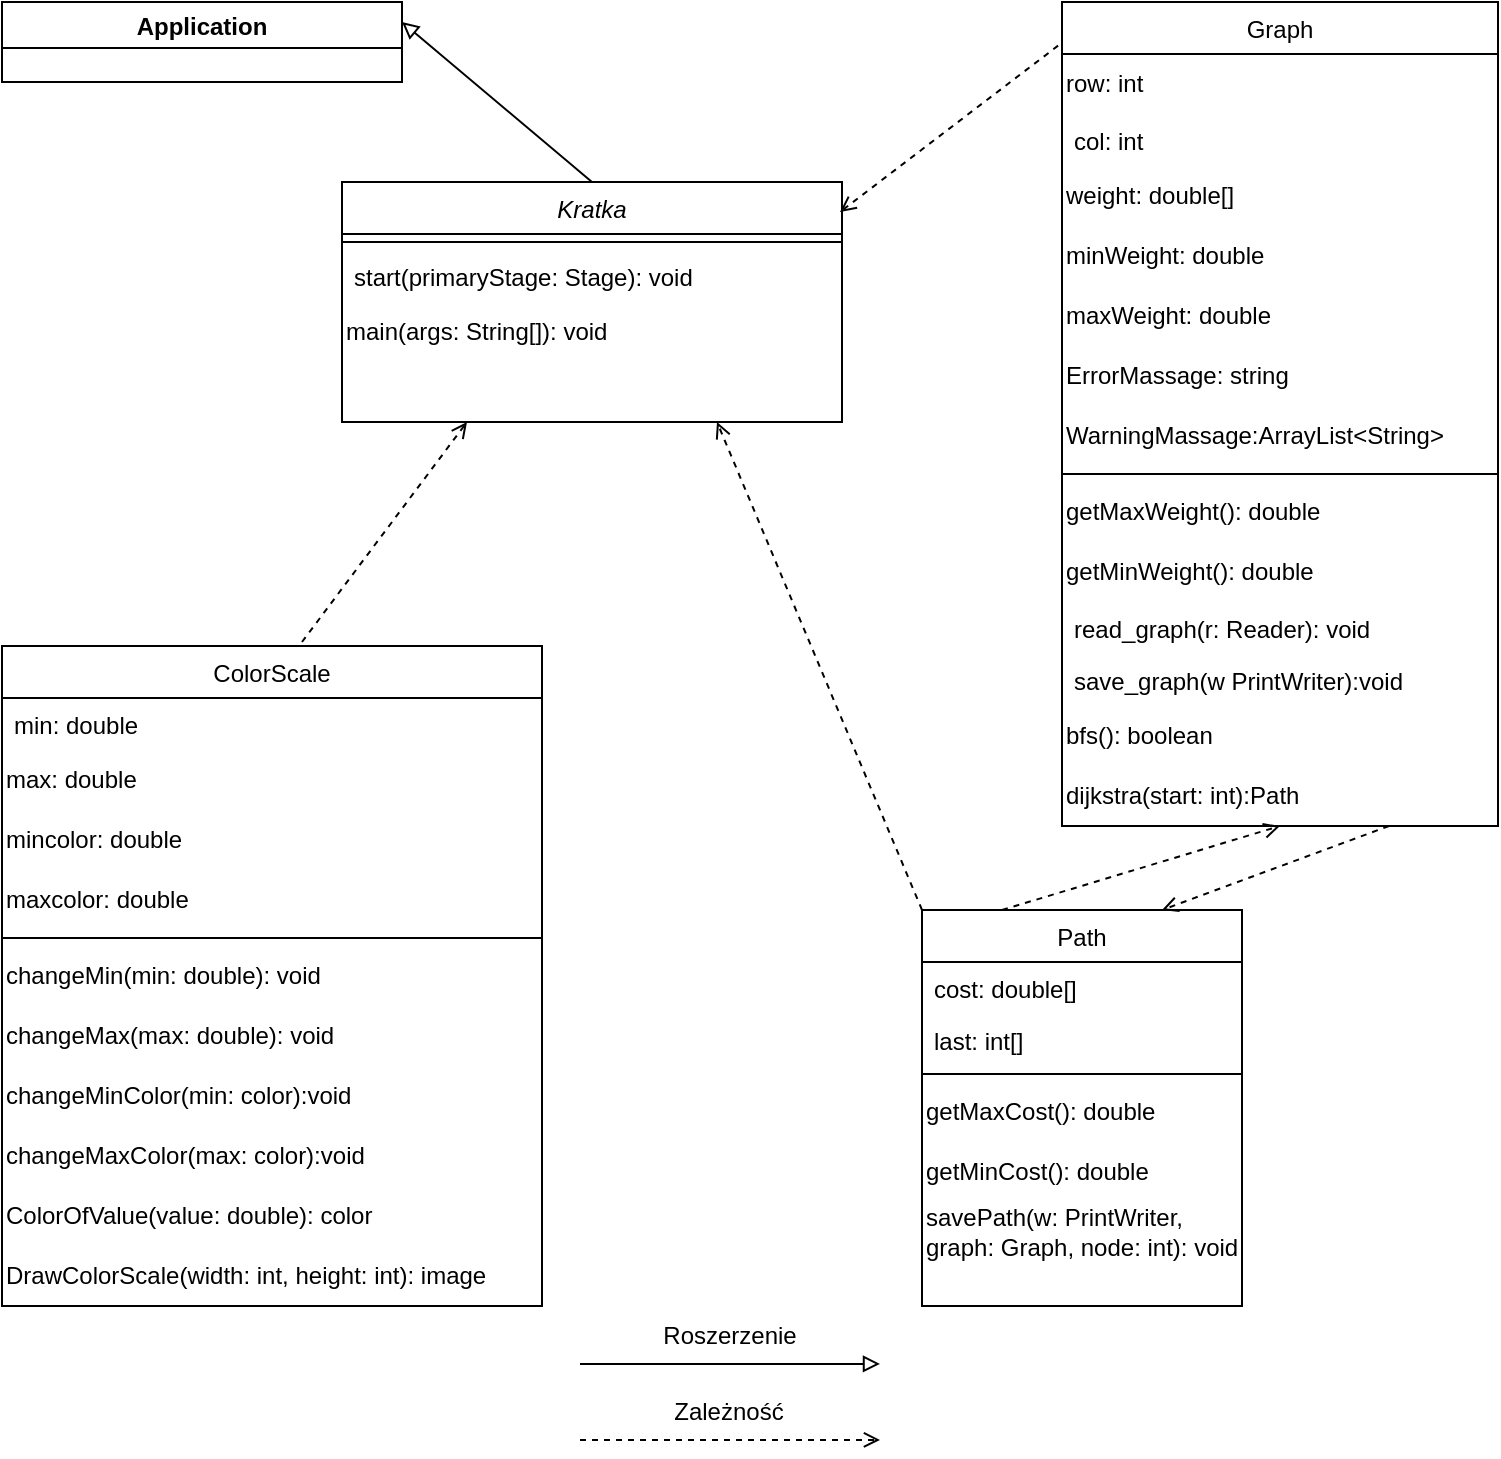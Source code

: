 <mxfile version="18.0.7" type="device"><diagram id="C5RBs43oDa-KdzZeNtuy" name="Page-1"><mxGraphModel dx="1497" dy="836" grid="1" gridSize="10" guides="1" tooltips="1" connect="1" arrows="1" fold="1" page="1" pageScale="1" pageWidth="827" pageHeight="1169" math="0" shadow="0"><root><mxCell id="WIyWlLk6GJQsqaUBKTNV-0"/><mxCell id="WIyWlLk6GJQsqaUBKTNV-1" parent="WIyWlLk6GJQsqaUBKTNV-0"/><mxCell id="zkfFHV4jXpPFQw0GAbJ--0" value="Kratka" style="swimlane;fontStyle=2;align=center;verticalAlign=top;childLayout=stackLayout;horizontal=1;startSize=26;horizontalStack=0;resizeParent=1;resizeLast=0;collapsible=1;marginBottom=0;rounded=0;shadow=0;strokeWidth=1;" parent="WIyWlLk6GJQsqaUBKTNV-1" vertex="1"><mxGeometry x="220" y="150" width="250" height="120" as="geometry"><mxRectangle x="230" y="140" width="160" height="26" as="alternateBounds"/></mxGeometry></mxCell><mxCell id="zkfFHV4jXpPFQw0GAbJ--4" value="" style="line;html=1;strokeWidth=1;align=left;verticalAlign=middle;spacingTop=-1;spacingLeft=3;spacingRight=3;rotatable=0;labelPosition=right;points=[];portConstraint=eastwest;" parent="zkfFHV4jXpPFQw0GAbJ--0" vertex="1"><mxGeometry y="26" width="250" height="8" as="geometry"/></mxCell><mxCell id="zkfFHV4jXpPFQw0GAbJ--5" value="start(primaryStage: Stage): void" style="text;align=left;verticalAlign=top;spacingLeft=4;spacingRight=4;overflow=hidden;rotatable=0;points=[[0,0.5],[1,0.5]];portConstraint=eastwest;" parent="zkfFHV4jXpPFQw0GAbJ--0" vertex="1"><mxGeometry y="34" width="250" height="26" as="geometry"/></mxCell><mxCell id="vVbDkCWqMxgIcwpZC8MW-2" value="main(args: String[]): void" style="text;html=1;strokeColor=none;fillColor=none;align=left;verticalAlign=middle;whiteSpace=wrap;rounded=0;" parent="zkfFHV4jXpPFQw0GAbJ--0" vertex="1"><mxGeometry y="60" width="250" height="30" as="geometry"/></mxCell><mxCell id="zkfFHV4jXpPFQw0GAbJ--6" value="Path" style="swimlane;fontStyle=0;align=center;verticalAlign=top;childLayout=stackLayout;horizontal=1;startSize=26;horizontalStack=0;resizeParent=1;resizeLast=0;collapsible=1;marginBottom=0;rounded=0;shadow=0;strokeWidth=1;" parent="WIyWlLk6GJQsqaUBKTNV-1" vertex="1"><mxGeometry x="510" y="514" width="160" height="198" as="geometry"><mxRectangle x="130" y="380" width="160" height="26" as="alternateBounds"/></mxGeometry></mxCell><mxCell id="zkfFHV4jXpPFQw0GAbJ--7" value="cost: double[]" style="text;align=left;verticalAlign=top;spacingLeft=4;spacingRight=4;overflow=hidden;rotatable=0;points=[[0,0.5],[1,0.5]];portConstraint=eastwest;" parent="zkfFHV4jXpPFQw0GAbJ--6" vertex="1"><mxGeometry y="26" width="160" height="26" as="geometry"/></mxCell><mxCell id="zkfFHV4jXpPFQw0GAbJ--8" value="last: int[]" style="text;align=left;verticalAlign=top;spacingLeft=4;spacingRight=4;overflow=hidden;rotatable=0;points=[[0,0.5],[1,0.5]];portConstraint=eastwest;rounded=0;shadow=0;html=0;" parent="zkfFHV4jXpPFQw0GAbJ--6" vertex="1"><mxGeometry y="52" width="160" height="26" as="geometry"/></mxCell><mxCell id="zkfFHV4jXpPFQw0GAbJ--9" value="" style="line;html=1;strokeWidth=1;align=left;verticalAlign=middle;spacingTop=-1;spacingLeft=3;spacingRight=3;rotatable=0;labelPosition=right;points=[];portConstraint=eastwest;" parent="zkfFHV4jXpPFQw0GAbJ--6" vertex="1"><mxGeometry y="78" width="160" height="8" as="geometry"/></mxCell><mxCell id="vVbDkCWqMxgIcwpZC8MW-23" value="getMaxCost(): double" style="text;html=1;strokeColor=none;fillColor=none;align=left;verticalAlign=middle;whiteSpace=wrap;rounded=0;" parent="zkfFHV4jXpPFQw0GAbJ--6" vertex="1"><mxGeometry y="86" width="160" height="30" as="geometry"/></mxCell><mxCell id="vVbDkCWqMxgIcwpZC8MW-24" value="getMinCost(): double" style="text;html=1;strokeColor=none;fillColor=none;align=left;verticalAlign=middle;whiteSpace=wrap;rounded=0;" parent="zkfFHV4jXpPFQw0GAbJ--6" vertex="1"><mxGeometry y="116" width="160" height="30" as="geometry"/></mxCell><mxCell id="PRFuNyq5ZUgLmF7iqGbU-7" value="savePath(w: PrintWriter, graph: Graph, node: int): void" style="text;html=1;strokeColor=none;fillColor=none;align=left;verticalAlign=middle;whiteSpace=wrap;rounded=0;" parent="zkfFHV4jXpPFQw0GAbJ--6" vertex="1"><mxGeometry y="146" width="160" height="30" as="geometry"/></mxCell><mxCell id="zkfFHV4jXpPFQw0GAbJ--13" value="ColorScale" style="swimlane;fontStyle=0;align=center;verticalAlign=top;childLayout=stackLayout;horizontal=1;startSize=26;horizontalStack=0;resizeParent=1;resizeLast=0;collapsible=1;marginBottom=0;rounded=0;shadow=0;strokeWidth=1;" parent="WIyWlLk6GJQsqaUBKTNV-1" vertex="1"><mxGeometry x="50" y="382" width="270" height="330" as="geometry"><mxRectangle x="340" y="380" width="170" height="26" as="alternateBounds"/></mxGeometry></mxCell><mxCell id="zkfFHV4jXpPFQw0GAbJ--14" value="min: double" style="text;align=left;verticalAlign=top;spacingLeft=4;spacingRight=4;overflow=hidden;rotatable=0;points=[[0,0.5],[1,0.5]];portConstraint=eastwest;" parent="zkfFHV4jXpPFQw0GAbJ--13" vertex="1"><mxGeometry y="26" width="270" height="26" as="geometry"/></mxCell><mxCell id="vVbDkCWqMxgIcwpZC8MW-5" value="max: double" style="text;html=1;strokeColor=none;fillColor=none;align=left;verticalAlign=middle;whiteSpace=wrap;rounded=0;" parent="zkfFHV4jXpPFQw0GAbJ--13" vertex="1"><mxGeometry y="52" width="270" height="30" as="geometry"/></mxCell><mxCell id="vVbDkCWqMxgIcwpZC8MW-8" value="mincolor: double" style="text;html=1;strokeColor=none;fillColor=none;align=left;verticalAlign=middle;whiteSpace=wrap;rounded=0;" parent="zkfFHV4jXpPFQw0GAbJ--13" vertex="1"><mxGeometry y="82" width="270" height="30" as="geometry"/></mxCell><mxCell id="vVbDkCWqMxgIcwpZC8MW-9" value="maxcolor: double" style="text;html=1;strokeColor=none;fillColor=none;align=left;verticalAlign=middle;whiteSpace=wrap;rounded=0;" parent="zkfFHV4jXpPFQw0GAbJ--13" vertex="1"><mxGeometry y="112" width="270" height="30" as="geometry"/></mxCell><mxCell id="zkfFHV4jXpPFQw0GAbJ--15" value="" style="line;html=1;strokeWidth=1;align=left;verticalAlign=middle;spacingTop=-1;spacingLeft=3;spacingRight=3;rotatable=0;labelPosition=right;points=[];portConstraint=eastwest;" parent="zkfFHV4jXpPFQw0GAbJ--13" vertex="1"><mxGeometry y="142" width="270" height="8" as="geometry"/></mxCell><mxCell id="vVbDkCWqMxgIcwpZC8MW-13" value="changeMin(min: double): void" style="text;html=1;strokeColor=none;fillColor=none;align=left;verticalAlign=middle;whiteSpace=wrap;rounded=0;" parent="zkfFHV4jXpPFQw0GAbJ--13" vertex="1"><mxGeometry y="150" width="270" height="30" as="geometry"/></mxCell><mxCell id="vVbDkCWqMxgIcwpZC8MW-12" value="changeMax(max: double): void" style="text;html=1;strokeColor=none;fillColor=none;align=left;verticalAlign=middle;whiteSpace=wrap;rounded=0;" parent="zkfFHV4jXpPFQw0GAbJ--13" vertex="1"><mxGeometry y="180" width="270" height="30" as="geometry"/></mxCell><mxCell id="PRFuNyq5ZUgLmF7iqGbU-19" value="changeMinColor(min: color):void" style="text;html=1;strokeColor=none;fillColor=none;align=left;verticalAlign=middle;whiteSpace=wrap;rounded=0;" parent="zkfFHV4jXpPFQw0GAbJ--13" vertex="1"><mxGeometry y="210" width="270" height="30" as="geometry"/></mxCell><mxCell id="PRFuNyq5ZUgLmF7iqGbU-20" value="changeMaxColor(max: color):void" style="text;html=1;strokeColor=none;fillColor=none;align=left;verticalAlign=middle;whiteSpace=wrap;rounded=0;" parent="zkfFHV4jXpPFQw0GAbJ--13" vertex="1"><mxGeometry y="240" width="270" height="30" as="geometry"/></mxCell><mxCell id="vVbDkCWqMxgIcwpZC8MW-14" value="ColorOfValue(value: double): color" style="text;html=1;strokeColor=none;fillColor=none;align=left;verticalAlign=middle;whiteSpace=wrap;rounded=0;" parent="zkfFHV4jXpPFQw0GAbJ--13" vertex="1"><mxGeometry y="270" width="270" height="30" as="geometry"/></mxCell><mxCell id="vVbDkCWqMxgIcwpZC8MW-11" value="DrawColorScale(width: int, height: int): image" style="text;html=1;strokeColor=none;fillColor=none;align=left;verticalAlign=middle;whiteSpace=wrap;rounded=0;" parent="zkfFHV4jXpPFQw0GAbJ--13" vertex="1"><mxGeometry y="300" width="270" height="30" as="geometry"/></mxCell><mxCell id="zkfFHV4jXpPFQw0GAbJ--17" value="Graph" style="swimlane;fontStyle=0;align=center;verticalAlign=top;childLayout=stackLayout;horizontal=1;startSize=26;horizontalStack=0;resizeParent=1;resizeLast=0;collapsible=1;marginBottom=0;rounded=0;shadow=0;strokeWidth=1;" parent="WIyWlLk6GJQsqaUBKTNV-1" vertex="1"><mxGeometry x="580" y="60" width="218" height="412" as="geometry"><mxRectangle x="550" y="140" width="160" height="26" as="alternateBounds"/></mxGeometry></mxCell><mxCell id="vVbDkCWqMxgIcwpZC8MW-16" value="row: int" style="text;html=1;strokeColor=none;fillColor=none;align=left;verticalAlign=middle;whiteSpace=wrap;rounded=0;" parent="zkfFHV4jXpPFQw0GAbJ--17" vertex="1"><mxGeometry y="26" width="218" height="30" as="geometry"/></mxCell><mxCell id="zkfFHV4jXpPFQw0GAbJ--22" value="col: int" style="text;align=left;verticalAlign=top;spacingLeft=4;spacingRight=4;overflow=hidden;rotatable=0;points=[[0,0.5],[1,0.5]];portConstraint=eastwest;rounded=0;shadow=0;html=0;" parent="zkfFHV4jXpPFQw0GAbJ--17" vertex="1"><mxGeometry y="56" width="218" height="26" as="geometry"/></mxCell><mxCell id="vVbDkCWqMxgIcwpZC8MW-25" value="weight: double[]" style="text;html=1;strokeColor=none;fillColor=none;align=left;verticalAlign=middle;whiteSpace=wrap;rounded=0;" parent="zkfFHV4jXpPFQw0GAbJ--17" vertex="1"><mxGeometry y="82" width="218" height="30" as="geometry"/></mxCell><mxCell id="ZQOd-E8Iafu-1PBlqcb_-0" value="minWeight: double" style="text;html=1;strokeColor=none;fillColor=none;align=left;verticalAlign=middle;whiteSpace=wrap;rounded=0;" vertex="1" parent="zkfFHV4jXpPFQw0GAbJ--17"><mxGeometry y="112" width="218" height="30" as="geometry"/></mxCell><mxCell id="ZQOd-E8Iafu-1PBlqcb_-1" value="maxWeight: double" style="text;html=1;strokeColor=none;fillColor=none;align=left;verticalAlign=middle;whiteSpace=wrap;rounded=0;" vertex="1" parent="zkfFHV4jXpPFQw0GAbJ--17"><mxGeometry y="142" width="218" height="30" as="geometry"/></mxCell><mxCell id="PRFuNyq5ZUgLmF7iqGbU-12" value="ErrorMassage: string" style="text;html=1;strokeColor=none;fillColor=none;align=left;verticalAlign=middle;whiteSpace=wrap;rounded=0;" parent="zkfFHV4jXpPFQw0GAbJ--17" vertex="1"><mxGeometry y="172" width="218" height="30" as="geometry"/></mxCell><mxCell id="PRFuNyq5ZUgLmF7iqGbU-15" value="WarningMassage:ArrayList&amp;lt;String&amp;gt;" style="text;html=1;strokeColor=none;fillColor=none;align=left;verticalAlign=middle;whiteSpace=wrap;rounded=0;" parent="zkfFHV4jXpPFQw0GAbJ--17" vertex="1"><mxGeometry y="202" width="218" height="30" as="geometry"/></mxCell><mxCell id="zkfFHV4jXpPFQw0GAbJ--23" value="" style="line;html=1;strokeWidth=1;align=left;verticalAlign=middle;spacingTop=-1;spacingLeft=3;spacingRight=3;rotatable=0;labelPosition=right;points=[];portConstraint=eastwest;" parent="zkfFHV4jXpPFQw0GAbJ--17" vertex="1"><mxGeometry y="232" width="218" height="8" as="geometry"/></mxCell><mxCell id="PRFuNyq5ZUgLmF7iqGbU-10" value="getMaxWeight(): double" style="text;html=1;strokeColor=none;fillColor=none;align=left;verticalAlign=middle;whiteSpace=wrap;rounded=0;" parent="zkfFHV4jXpPFQw0GAbJ--17" vertex="1"><mxGeometry y="240" width="218" height="30" as="geometry"/></mxCell><mxCell id="PRFuNyq5ZUgLmF7iqGbU-11" value="getMinWeight(): double" style="text;html=1;strokeColor=none;fillColor=none;align=left;verticalAlign=middle;whiteSpace=wrap;rounded=0;" parent="zkfFHV4jXpPFQw0GAbJ--17" vertex="1"><mxGeometry y="270" width="218" height="30" as="geometry"/></mxCell><mxCell id="zkfFHV4jXpPFQw0GAbJ--24" value="read_graph(r: Reader): void" style="text;align=left;verticalAlign=top;spacingLeft=4;spacingRight=4;overflow=hidden;rotatable=0;points=[[0,0.5],[1,0.5]];portConstraint=eastwest;" parent="zkfFHV4jXpPFQw0GAbJ--17" vertex="1"><mxGeometry y="300" width="218" height="26" as="geometry"/></mxCell><mxCell id="zkfFHV4jXpPFQw0GAbJ--25" value="save_graph(w PrintWriter):void" style="text;align=left;verticalAlign=top;spacingLeft=4;spacingRight=4;overflow=hidden;rotatable=0;points=[[0,0.5],[1,0.5]];portConstraint=eastwest;" parent="zkfFHV4jXpPFQw0GAbJ--17" vertex="1"><mxGeometry y="326" width="218" height="26" as="geometry"/></mxCell><mxCell id="vVbDkCWqMxgIcwpZC8MW-20" value="bfs(): boolean" style="text;html=1;strokeColor=none;fillColor=none;align=left;verticalAlign=middle;whiteSpace=wrap;rounded=0;" parent="zkfFHV4jXpPFQw0GAbJ--17" vertex="1"><mxGeometry y="352" width="218" height="30" as="geometry"/></mxCell><mxCell id="vVbDkCWqMxgIcwpZC8MW-21" value="dijkstra(start: int):Path" style="text;html=1;strokeColor=none;fillColor=none;align=left;verticalAlign=middle;whiteSpace=wrap;rounded=0;" parent="zkfFHV4jXpPFQw0GAbJ--17" vertex="1"><mxGeometry y="382" width="218" height="30" as="geometry"/></mxCell><mxCell id="PRFuNyq5ZUgLmF7iqGbU-0" value="Application" style="swimlane;" parent="WIyWlLk6GJQsqaUBKTNV-1" vertex="1"><mxGeometry x="50" y="60" width="200" height="40" as="geometry"/></mxCell><mxCell id="PRFuNyq5ZUgLmF7iqGbU-3" value="" style="endArrow=block;html=1;rounded=0;exitX=0.5;exitY=0;exitDx=0;exitDy=0;entryX=1;entryY=0.25;entryDx=0;entryDy=0;endFill=0;" parent="WIyWlLk6GJQsqaUBKTNV-1" source="zkfFHV4jXpPFQw0GAbJ--0" target="PRFuNyq5ZUgLmF7iqGbU-0" edge="1"><mxGeometry width="50" height="50" relative="1" as="geometry"><mxPoint x="300" y="150" as="sourcePoint"/><mxPoint x="350" y="100" as="targetPoint"/></mxGeometry></mxCell><mxCell id="PRFuNyq5ZUgLmF7iqGbU-4" value="" style="endArrow=open;dashed=1;html=1;rounded=0;entryX=0.996;entryY=0.125;entryDx=0;entryDy=0;entryPerimeter=0;exitX=-0.009;exitY=0.053;exitDx=0;exitDy=0;exitPerimeter=0;startArrow=none;startFill=0;endFill=0;" parent="WIyWlLk6GJQsqaUBKTNV-1" source="zkfFHV4jXpPFQw0GAbJ--17" target="zkfFHV4jXpPFQw0GAbJ--0" edge="1"><mxGeometry width="50" height="50" relative="1" as="geometry"><mxPoint x="400" y="410" as="sourcePoint"/><mxPoint x="450" y="360" as="targetPoint"/></mxGeometry></mxCell><mxCell id="PRFuNyq5ZUgLmF7iqGbU-5" value="" style="endArrow=open;dashed=1;html=1;rounded=0;endFill=0;entryX=0.25;entryY=1;entryDx=0;entryDy=0;" parent="WIyWlLk6GJQsqaUBKTNV-1" target="zkfFHV4jXpPFQw0GAbJ--0" edge="1"><mxGeometry width="50" height="50" relative="1" as="geometry"><mxPoint x="200" y="380" as="sourcePoint"/><mxPoint x="250" y="300" as="targetPoint"/></mxGeometry></mxCell><mxCell id="PRFuNyq5ZUgLmF7iqGbU-8" value="" style="endArrow=open;dashed=1;html=1;rounded=0;exitX=0.25;exitY=0;exitDx=0;exitDy=0;endFill=0;entryX=0.5;entryY=1;entryDx=0;entryDy=0;" parent="WIyWlLk6GJQsqaUBKTNV-1" source="zkfFHV4jXpPFQw0GAbJ--6" target="vVbDkCWqMxgIcwpZC8MW-21" edge="1"><mxGeometry width="50" height="50" relative="1" as="geometry"><mxPoint x="460" y="440" as="sourcePoint"/><mxPoint x="634.5" y="382" as="targetPoint"/></mxGeometry></mxCell><mxCell id="PRFuNyq5ZUgLmF7iqGbU-16" value="" style="endArrow=open;dashed=1;html=1;rounded=0;entryX=0.75;entryY=1;entryDx=0;entryDy=0;exitX=0;exitY=0;exitDx=0;exitDy=0;startArrow=none;startFill=0;endFill=0;" parent="WIyWlLk6GJQsqaUBKTNV-1" source="zkfFHV4jXpPFQw0GAbJ--6" target="zkfFHV4jXpPFQw0GAbJ--0" edge="1"><mxGeometry width="50" height="50" relative="1" as="geometry"><mxPoint x="588.038" y="88.656" as="sourcePoint"/><mxPoint x="479" y="205" as="targetPoint"/></mxGeometry></mxCell><mxCell id="PRFuNyq5ZUgLmF7iqGbU-17" value="" style="endArrow=open;dashed=1;html=1;rounded=0;exitX=0.75;exitY=1;exitDx=0;exitDy=0;endFill=0;entryX=0.75;entryY=0;entryDx=0;entryDy=0;" parent="WIyWlLk6GJQsqaUBKTNV-1" source="vVbDkCWqMxgIcwpZC8MW-21" target="zkfFHV4jXpPFQw0GAbJ--6" edge="1"><mxGeometry width="50" height="50" relative="1" as="geometry"><mxPoint x="590.0" y="500.0" as="sourcePoint"/><mxPoint x="681.419" y="422" as="targetPoint"/></mxGeometry></mxCell><mxCell id="ZQOd-E8Iafu-1PBlqcb_-2" value="" style="endArrow=block;html=1;rounded=0;endFill=0;" edge="1" parent="WIyWlLk6GJQsqaUBKTNV-1"><mxGeometry width="50" height="50" relative="1" as="geometry"><mxPoint x="339" y="740.95" as="sourcePoint"/><mxPoint x="489" y="740.95" as="targetPoint"/></mxGeometry></mxCell><mxCell id="ZQOd-E8Iafu-1PBlqcb_-3" value="Roszerzenie" style="text;html=1;strokeColor=none;fillColor=none;align=center;verticalAlign=middle;whiteSpace=wrap;rounded=0;" vertex="1" parent="WIyWlLk6GJQsqaUBKTNV-1"><mxGeometry x="384" y="712" width="60" height="30" as="geometry"/></mxCell><mxCell id="ZQOd-E8Iafu-1PBlqcb_-5" value="Zależność" style="text;html=1;strokeColor=none;fillColor=none;align=center;verticalAlign=middle;whiteSpace=wrap;rounded=0;" vertex="1" parent="WIyWlLk6GJQsqaUBKTNV-1"><mxGeometry x="306" y="750" width="215" height="30" as="geometry"/></mxCell><mxCell id="ZQOd-E8Iafu-1PBlqcb_-7" value="" style="endArrow=open;dashed=1;html=1;rounded=0;endFill=0;" edge="1" parent="WIyWlLk6GJQsqaUBKTNV-1"><mxGeometry width="50" height="50" relative="1" as="geometry"><mxPoint x="339" y="778.95" as="sourcePoint"/><mxPoint x="489" y="778.95" as="targetPoint"/></mxGeometry></mxCell></root></mxGraphModel></diagram></mxfile>
